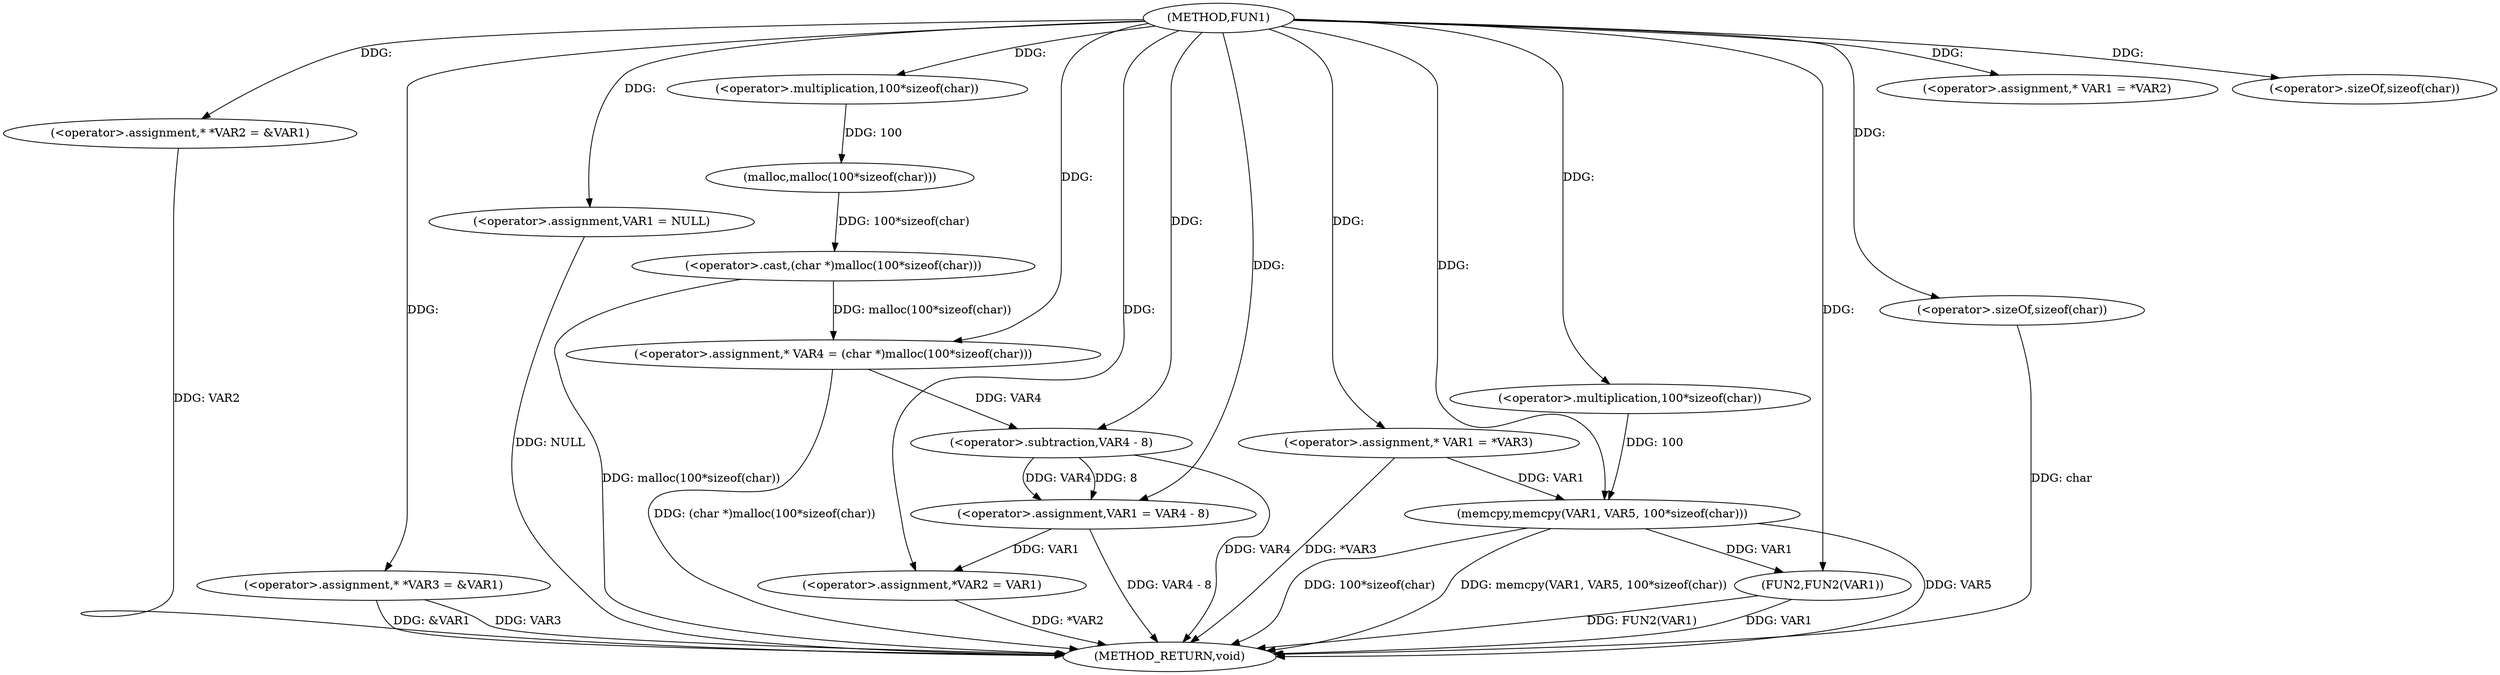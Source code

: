 digraph FUN1 {  
"1000100" [label = "(METHOD,FUN1)" ]
"1000159" [label = "(METHOD_RETURN,void)" ]
"1000104" [label = "(<operator>.assignment,* *VAR2 = &VAR1)" ]
"1000109" [label = "(<operator>.assignment,* *VAR3 = &VAR1)" ]
"1000113" [label = "(<operator>.assignment,VAR1 = NULL)" ]
"1000118" [label = "(<operator>.assignment,* VAR1 = *VAR2)" ]
"1000124" [label = "(<operator>.assignment,* VAR4 = (char *)malloc(100*sizeof(char)))" ]
"1000126" [label = "(<operator>.cast,(char *)malloc(100*sizeof(char)))" ]
"1000128" [label = "(malloc,malloc(100*sizeof(char)))" ]
"1000129" [label = "(<operator>.multiplication,100*sizeof(char))" ]
"1000131" [label = "(<operator>.sizeOf,sizeof(char))" ]
"1000133" [label = "(<operator>.assignment,VAR1 = VAR4 - 8)" ]
"1000135" [label = "(<operator>.subtraction,VAR4 - 8)" ]
"1000138" [label = "(<operator>.assignment,*VAR2 = VAR1)" ]
"1000144" [label = "(<operator>.assignment,* VAR1 = *VAR3)" ]
"1000150" [label = "(memcpy,memcpy(VAR1, VAR5, 100*sizeof(char)))" ]
"1000153" [label = "(<operator>.multiplication,100*sizeof(char))" ]
"1000155" [label = "(<operator>.sizeOf,sizeof(char))" ]
"1000157" [label = "(FUN2,FUN2(VAR1))" ]
  "1000124" -> "1000159"  [ label = "DDG: (char *)malloc(100*sizeof(char))"] 
  "1000157" -> "1000159"  [ label = "DDG: FUN2(VAR1)"] 
  "1000104" -> "1000159"  [ label = "DDG: VAR2"] 
  "1000138" -> "1000159"  [ label = "DDG: *VAR2"] 
  "1000150" -> "1000159"  [ label = "DDG: VAR5"] 
  "1000113" -> "1000159"  [ label = "DDG: NULL"] 
  "1000150" -> "1000159"  [ label = "DDG: 100*sizeof(char)"] 
  "1000135" -> "1000159"  [ label = "DDG: VAR4"] 
  "1000150" -> "1000159"  [ label = "DDG: memcpy(VAR1, VAR5, 100*sizeof(char))"] 
  "1000144" -> "1000159"  [ label = "DDG: *VAR3"] 
  "1000109" -> "1000159"  [ label = "DDG: &VAR1"] 
  "1000157" -> "1000159"  [ label = "DDG: VAR1"] 
  "1000133" -> "1000159"  [ label = "DDG: VAR4 - 8"] 
  "1000109" -> "1000159"  [ label = "DDG: VAR3"] 
  "1000126" -> "1000159"  [ label = "DDG: malloc(100*sizeof(char))"] 
  "1000155" -> "1000159"  [ label = "DDG: char"] 
  "1000100" -> "1000104"  [ label = "DDG: "] 
  "1000100" -> "1000109"  [ label = "DDG: "] 
  "1000100" -> "1000113"  [ label = "DDG: "] 
  "1000100" -> "1000118"  [ label = "DDG: "] 
  "1000126" -> "1000124"  [ label = "DDG: malloc(100*sizeof(char))"] 
  "1000100" -> "1000124"  [ label = "DDG: "] 
  "1000128" -> "1000126"  [ label = "DDG: 100*sizeof(char)"] 
  "1000129" -> "1000128"  [ label = "DDG: 100"] 
  "1000100" -> "1000129"  [ label = "DDG: "] 
  "1000100" -> "1000131"  [ label = "DDG: "] 
  "1000135" -> "1000133"  [ label = "DDG: VAR4"] 
  "1000135" -> "1000133"  [ label = "DDG: 8"] 
  "1000100" -> "1000133"  [ label = "DDG: "] 
  "1000124" -> "1000135"  [ label = "DDG: VAR4"] 
  "1000100" -> "1000135"  [ label = "DDG: "] 
  "1000133" -> "1000138"  [ label = "DDG: VAR1"] 
  "1000100" -> "1000138"  [ label = "DDG: "] 
  "1000100" -> "1000144"  [ label = "DDG: "] 
  "1000144" -> "1000150"  [ label = "DDG: VAR1"] 
  "1000100" -> "1000150"  [ label = "DDG: "] 
  "1000153" -> "1000150"  [ label = "DDG: 100"] 
  "1000100" -> "1000153"  [ label = "DDG: "] 
  "1000100" -> "1000155"  [ label = "DDG: "] 
  "1000150" -> "1000157"  [ label = "DDG: VAR1"] 
  "1000100" -> "1000157"  [ label = "DDG: "] 
}
